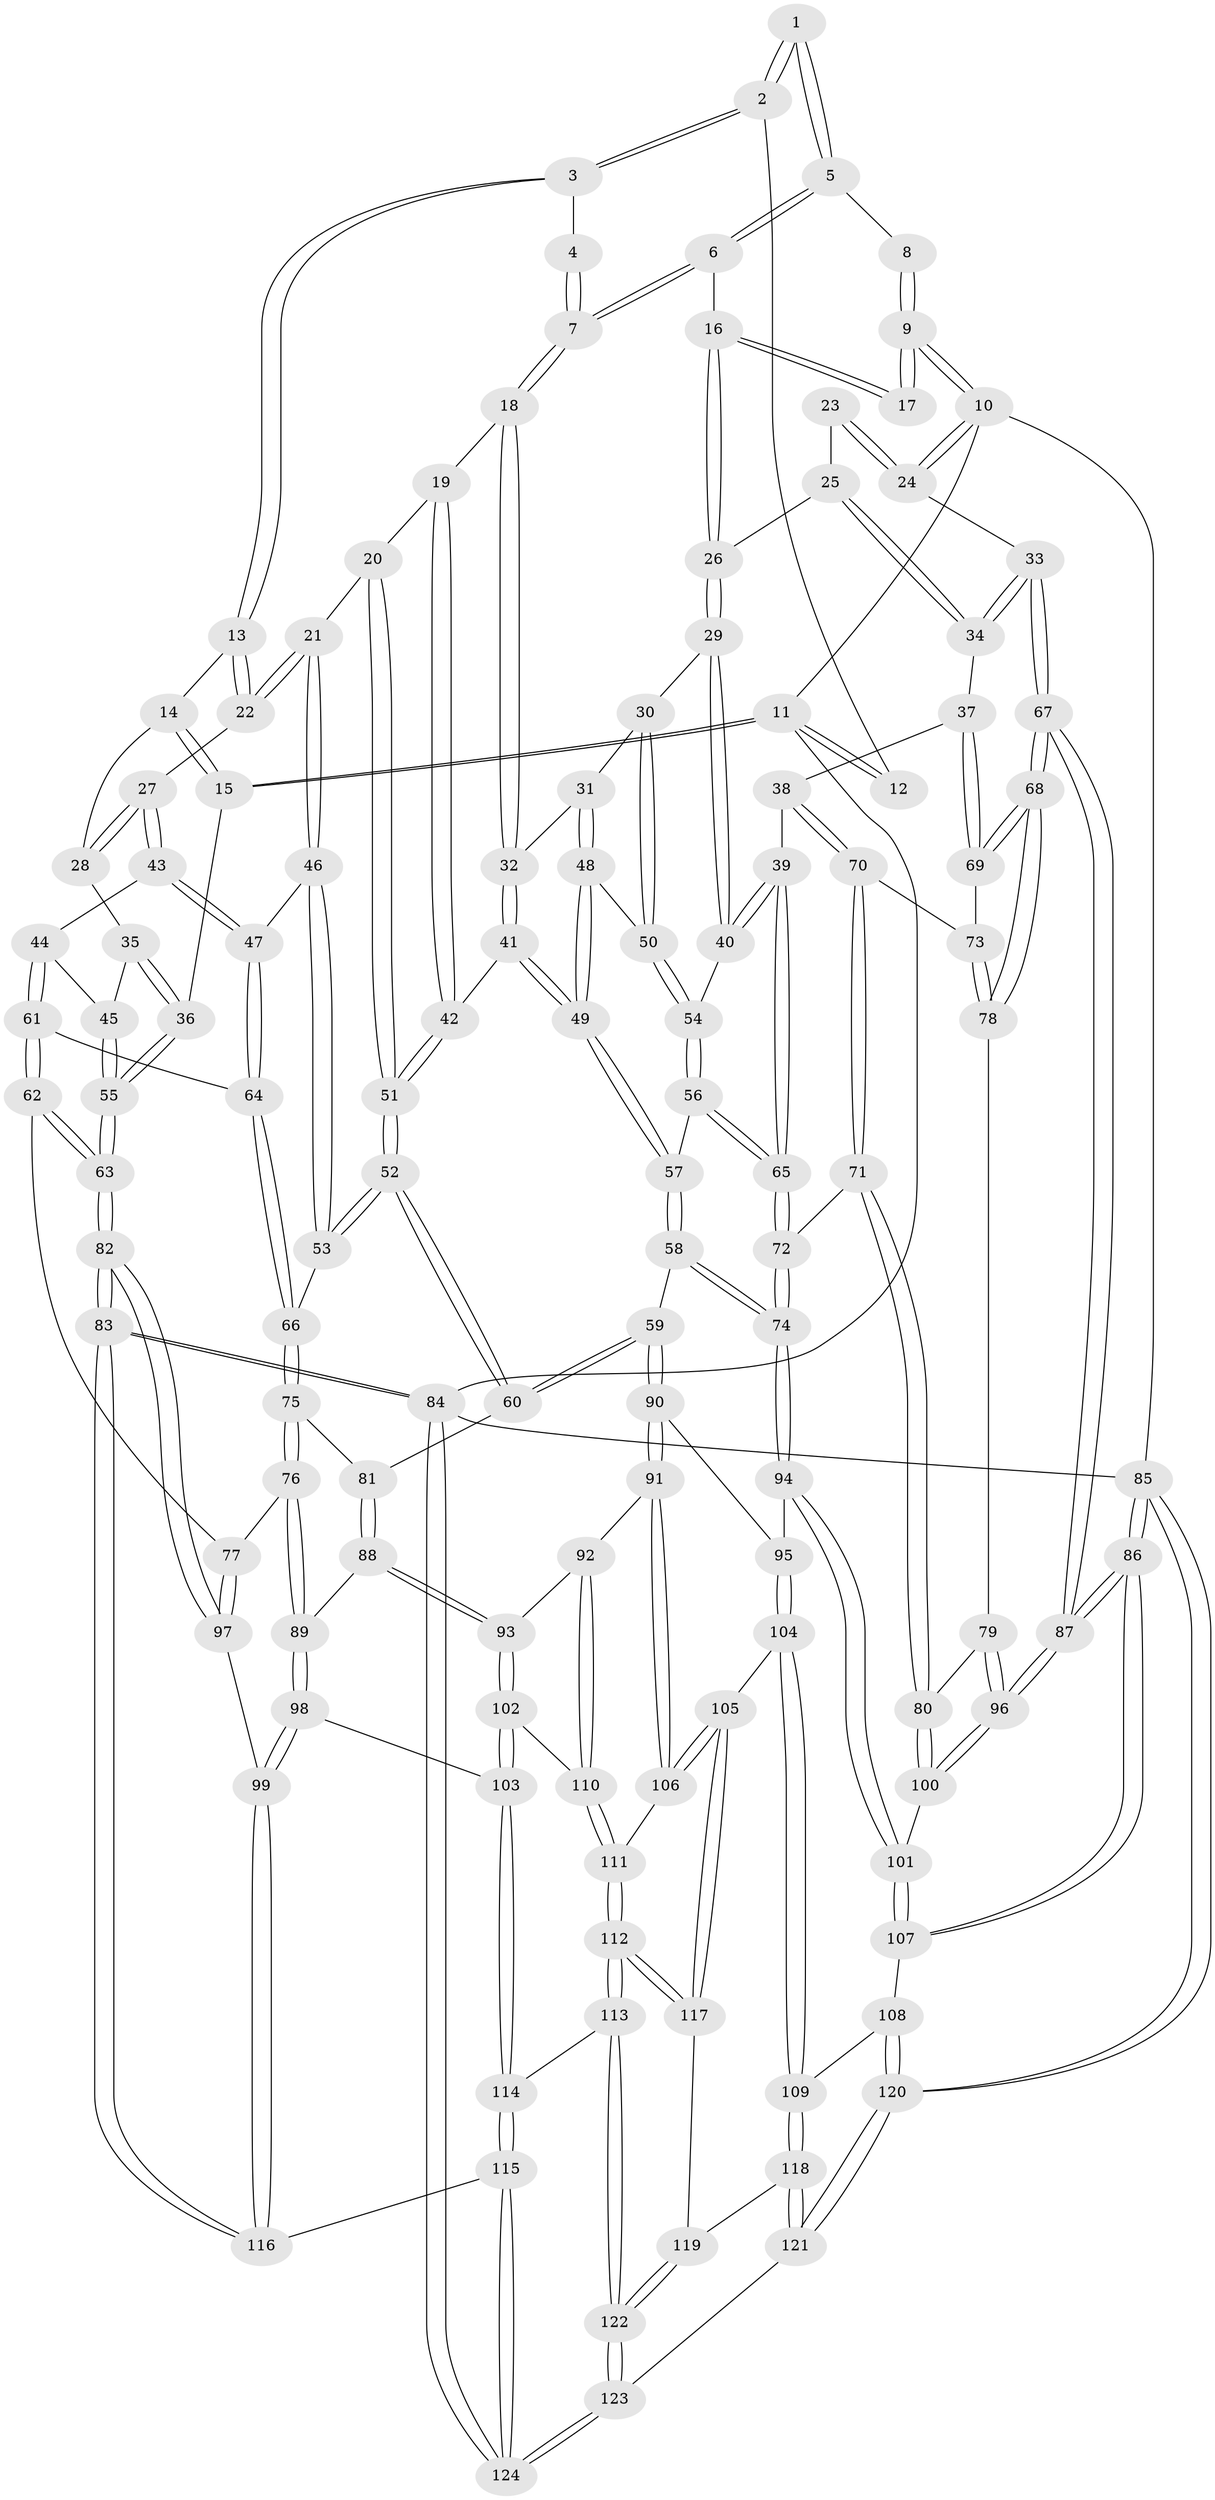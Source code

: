 // coarse degree distribution, {4: 0.44, 3: 0.14666666666666667, 5: 0.28, 6: 0.12, 2: 0.013333333333333334}
// Generated by graph-tools (version 1.1) at 2025/42/03/06/25 10:42:34]
// undirected, 124 vertices, 307 edges
graph export_dot {
graph [start="1"]
  node [color=gray90,style=filled];
  1 [pos="+0.5173094612922351+0.10678437476036659"];
  2 [pos="+0.3263865601720758+0.08089303590293238"];
  3 [pos="+0.3266451845730855+0.11172066023150103"];
  4 [pos="+0.46281238686888976+0.12201333314723316"];
  5 [pos="+0.6398438368961274+0.10863229743450314"];
  6 [pos="+0.6490049157314709+0.14014656269211964"];
  7 [pos="+0.6328906605887102+0.1590616998645375"];
  8 [pos="+0.5846582468060263+0"];
  9 [pos="+1+0"];
  10 [pos="+1+0"];
  11 [pos="+0+0"];
  12 [pos="+0.3107380081332913+0"];
  13 [pos="+0.3255548102231838+0.12755545998597317"];
  14 [pos="+0.09384324506436593+0.1890245592610977"];
  15 [pos="+0+0"];
  16 [pos="+0.6706469174011117+0.14656345178659572"];
  17 [pos="+0.8307904592626729+0.12013982603238456"];
  18 [pos="+0.5795814363604823+0.22986847566546034"];
  19 [pos="+0.5298069115431375+0.24413238990732858"];
  20 [pos="+0.39154699109818136+0.25276947537708533"];
  21 [pos="+0.3772210991841778+0.24479217795208186"];
  22 [pos="+0.35152296283622897+0.21973449742441195"];
  23 [pos="+0.8747301130587286+0.21241891839017074"];
  24 [pos="+1+0.25659189584958514"];
  25 [pos="+0.8596801138107283+0.24150410317072904"];
  26 [pos="+0.7652457100431413+0.27907160195978487"];
  27 [pos="+0.22271231107496656+0.2923581815440453"];
  28 [pos="+0.10815912597977285+0.24628182579884322"];
  29 [pos="+0.7642202871604756+0.3299871996567811"];
  30 [pos="+0.7091135750981341+0.3450435234159772"];
  31 [pos="+0.632536029254087+0.31710851403677975"];
  32 [pos="+0.6110332850644813+0.3011254244690357"];
  33 [pos="+1+0.3093274027332467"];
  34 [pos="+0.903141552750492+0.3901053291682425"];
  35 [pos="+0.08599162290749524+0.29165008649942287"];
  36 [pos="+0+0.3579076134866493"];
  37 [pos="+0.8720093868820132+0.41144956301298863"];
  38 [pos="+0.8687552024964075+0.4124900022447118"];
  39 [pos="+0.8526598368070113+0.4101185435916277"];
  40 [pos="+0.8170525852112083+0.38987713493927184"];
  41 [pos="+0.5798192388905304+0.4022836405227124"];
  42 [pos="+0.5217345806807809+0.4040168746140151"];
  43 [pos="+0.21677968980260506+0.3166431752160385"];
  44 [pos="+0.13269457145866406+0.40328449668917876"];
  45 [pos="+0.10131445455746+0.3786133480740316"];
  46 [pos="+0.28041284083548956+0.42242731415382934"];
  47 [pos="+0.2653411147333715+0.4249711595444591"];
  48 [pos="+0.656003743493424+0.41248023427820185"];
  49 [pos="+0.6098456261361798+0.4393909595123904"];
  50 [pos="+0.685283786081318+0.41209032095699155"];
  51 [pos="+0.4384922505689077+0.45285969048075114"];
  52 [pos="+0.4287251639605522+0.49149780329481296"];
  53 [pos="+0.3927372028388095+0.4790917481083353"];
  54 [pos="+0.7073291641253058+0.43464315655770297"];
  55 [pos="+0+0.45592901524429225"];
  56 [pos="+0.7066674990092432+0.46019583284217896"];
  57 [pos="+0.609074889516743+0.47160179589148293"];
  58 [pos="+0.5847553763227309+0.5606185176548502"];
  59 [pos="+0.4465440499067392+0.5372828526195227"];
  60 [pos="+0.4395578181339917+0.5316725134513955"];
  61 [pos="+0.14279572624158643+0.43006222592857013"];
  62 [pos="+0.06954095945382477+0.5324665541798139"];
  63 [pos="+0+0.47945550842636014"];
  64 [pos="+0.22110374214143952+0.46029843685754596"];
  65 [pos="+0.7298300471581539+0.5230549989172848"];
  66 [pos="+0.23009424807272644+0.5175329081609056"];
  67 [pos="+1+0.6255913273981214"];
  68 [pos="+1+0.5897566209719581"];
  69 [pos="+0.9603362168380312+0.5437750705615054"];
  70 [pos="+0.8536189400631239+0.5280245228133823"];
  71 [pos="+0.753137671730436+0.6168192386797745"];
  72 [pos="+0.7079961359153563+0.6096149601839348"];
  73 [pos="+0.8668946333460996+0.53887560605573"];
  74 [pos="+0.6614989548178308+0.6274302484858328"];
  75 [pos="+0.22906348177704727+0.5452531614592571"];
  76 [pos="+0.19189638837402034+0.6039194040980563"];
  77 [pos="+0.12748744462534067+0.6068422983999041"];
  78 [pos="+0.9104277145535241+0.6129499802951331"];
  79 [pos="+0.876104970947314+0.6401679733863532"];
  80 [pos="+0.8264573480836576+0.6632498017944519"];
  81 [pos="+0.3819186998612802+0.5639547025990439"];
  82 [pos="+0+0.8236147651281841"];
  83 [pos="+0+1"];
  84 [pos="+0+1"];
  85 [pos="+1+1"];
  86 [pos="+1+1"];
  87 [pos="+1+0.9825258301587176"];
  88 [pos="+0.31485245050419647+0.6536874806423206"];
  89 [pos="+0.2501002194205426+0.6687783599343448"];
  90 [pos="+0.44932226151539373+0.6984826268279851"];
  91 [pos="+0.43795300777540347+0.7238735784658576"];
  92 [pos="+0.419956082763972+0.7300489817757227"];
  93 [pos="+0.37818807575859986+0.7173696242388796"];
  94 [pos="+0.6555452116519946+0.6476469184425037"];
  95 [pos="+0.6349521757720752+0.6771515436133099"];
  96 [pos="+1+0.9704549196416689"];
  97 [pos="+0.07088839948702265+0.7023545512296028"];
  98 [pos="+0.2368253421170496+0.773149389171964"];
  99 [pos="+0.19071097874189064+0.795323846865996"];
  100 [pos="+0.8450078965074961+0.7267579484725017"];
  101 [pos="+0.7684940925204783+0.8104455744386438"];
  102 [pos="+0.26936844687229794+0.7821020905632271"];
  103 [pos="+0.26011060253728624+0.7837778916419192"];
  104 [pos="+0.6255742464165499+0.7046712528018421"];
  105 [pos="+0.5327821716779384+0.8174798979195536"];
  106 [pos="+0.5140185899097452+0.8045750608603011"];
  107 [pos="+0.7656499958821669+0.8295741528894031"];
  108 [pos="+0.7253776439861158+0.8536016210579869"];
  109 [pos="+0.6870132226585777+0.8626507640304578"];
  110 [pos="+0.3837182815051347+0.8015956234951477"];
  111 [pos="+0.38897707444841273+0.83976774833667"];
  112 [pos="+0.37807313086381794+0.8951454852202797"];
  113 [pos="+0.3698744934870218+0.9119440912731989"];
  114 [pos="+0.3404227042747233+0.9284967068347085"];
  115 [pos="+0.2896838029878889+1"];
  116 [pos="+0.17167539449045813+0.8363959314624234"];
  117 [pos="+0.534011010094968+0.8240289048734493"];
  118 [pos="+0.6475896454231899+0.8955957837884647"];
  119 [pos="+0.5572482134013156+0.8771100568844209"];
  120 [pos="+0.9018992430171637+1"];
  121 [pos="+0.7422951716068613+1"];
  122 [pos="+0.5094985542160569+0.9513810986969701"];
  123 [pos="+0.5372938989871733+1"];
  124 [pos="+0.22582740264429632+1"];
  1 -- 2;
  1 -- 2;
  1 -- 5;
  1 -- 5;
  2 -- 3;
  2 -- 3;
  2 -- 12;
  3 -- 4;
  3 -- 13;
  3 -- 13;
  4 -- 7;
  4 -- 7;
  5 -- 6;
  5 -- 6;
  5 -- 8;
  6 -- 7;
  6 -- 7;
  6 -- 16;
  7 -- 18;
  7 -- 18;
  8 -- 9;
  8 -- 9;
  9 -- 10;
  9 -- 10;
  9 -- 17;
  9 -- 17;
  10 -- 11;
  10 -- 24;
  10 -- 24;
  10 -- 85;
  11 -- 12;
  11 -- 12;
  11 -- 15;
  11 -- 15;
  11 -- 84;
  13 -- 14;
  13 -- 22;
  13 -- 22;
  14 -- 15;
  14 -- 15;
  14 -- 28;
  15 -- 36;
  16 -- 17;
  16 -- 17;
  16 -- 26;
  16 -- 26;
  18 -- 19;
  18 -- 32;
  18 -- 32;
  19 -- 20;
  19 -- 42;
  19 -- 42;
  20 -- 21;
  20 -- 51;
  20 -- 51;
  21 -- 22;
  21 -- 22;
  21 -- 46;
  21 -- 46;
  22 -- 27;
  23 -- 24;
  23 -- 24;
  23 -- 25;
  24 -- 33;
  25 -- 26;
  25 -- 34;
  25 -- 34;
  26 -- 29;
  26 -- 29;
  27 -- 28;
  27 -- 28;
  27 -- 43;
  27 -- 43;
  28 -- 35;
  29 -- 30;
  29 -- 40;
  29 -- 40;
  30 -- 31;
  30 -- 50;
  30 -- 50;
  31 -- 32;
  31 -- 48;
  31 -- 48;
  32 -- 41;
  32 -- 41;
  33 -- 34;
  33 -- 34;
  33 -- 67;
  33 -- 67;
  34 -- 37;
  35 -- 36;
  35 -- 36;
  35 -- 45;
  36 -- 55;
  36 -- 55;
  37 -- 38;
  37 -- 69;
  37 -- 69;
  38 -- 39;
  38 -- 70;
  38 -- 70;
  39 -- 40;
  39 -- 40;
  39 -- 65;
  39 -- 65;
  40 -- 54;
  41 -- 42;
  41 -- 49;
  41 -- 49;
  42 -- 51;
  42 -- 51;
  43 -- 44;
  43 -- 47;
  43 -- 47;
  44 -- 45;
  44 -- 61;
  44 -- 61;
  45 -- 55;
  45 -- 55;
  46 -- 47;
  46 -- 53;
  46 -- 53;
  47 -- 64;
  47 -- 64;
  48 -- 49;
  48 -- 49;
  48 -- 50;
  49 -- 57;
  49 -- 57;
  50 -- 54;
  50 -- 54;
  51 -- 52;
  51 -- 52;
  52 -- 53;
  52 -- 53;
  52 -- 60;
  52 -- 60;
  53 -- 66;
  54 -- 56;
  54 -- 56;
  55 -- 63;
  55 -- 63;
  56 -- 57;
  56 -- 65;
  56 -- 65;
  57 -- 58;
  57 -- 58;
  58 -- 59;
  58 -- 74;
  58 -- 74;
  59 -- 60;
  59 -- 60;
  59 -- 90;
  59 -- 90;
  60 -- 81;
  61 -- 62;
  61 -- 62;
  61 -- 64;
  62 -- 63;
  62 -- 63;
  62 -- 77;
  63 -- 82;
  63 -- 82;
  64 -- 66;
  64 -- 66;
  65 -- 72;
  65 -- 72;
  66 -- 75;
  66 -- 75;
  67 -- 68;
  67 -- 68;
  67 -- 87;
  67 -- 87;
  68 -- 69;
  68 -- 69;
  68 -- 78;
  68 -- 78;
  69 -- 73;
  70 -- 71;
  70 -- 71;
  70 -- 73;
  71 -- 72;
  71 -- 80;
  71 -- 80;
  72 -- 74;
  72 -- 74;
  73 -- 78;
  73 -- 78;
  74 -- 94;
  74 -- 94;
  75 -- 76;
  75 -- 76;
  75 -- 81;
  76 -- 77;
  76 -- 89;
  76 -- 89;
  77 -- 97;
  77 -- 97;
  78 -- 79;
  79 -- 80;
  79 -- 96;
  79 -- 96;
  80 -- 100;
  80 -- 100;
  81 -- 88;
  81 -- 88;
  82 -- 83;
  82 -- 83;
  82 -- 97;
  82 -- 97;
  83 -- 84;
  83 -- 84;
  83 -- 116;
  83 -- 116;
  84 -- 124;
  84 -- 124;
  84 -- 85;
  85 -- 86;
  85 -- 86;
  85 -- 120;
  85 -- 120;
  86 -- 87;
  86 -- 87;
  86 -- 107;
  86 -- 107;
  87 -- 96;
  87 -- 96;
  88 -- 89;
  88 -- 93;
  88 -- 93;
  89 -- 98;
  89 -- 98;
  90 -- 91;
  90 -- 91;
  90 -- 95;
  91 -- 92;
  91 -- 106;
  91 -- 106;
  92 -- 93;
  92 -- 110;
  92 -- 110;
  93 -- 102;
  93 -- 102;
  94 -- 95;
  94 -- 101;
  94 -- 101;
  95 -- 104;
  95 -- 104;
  96 -- 100;
  96 -- 100;
  97 -- 99;
  98 -- 99;
  98 -- 99;
  98 -- 103;
  99 -- 116;
  99 -- 116;
  100 -- 101;
  101 -- 107;
  101 -- 107;
  102 -- 103;
  102 -- 103;
  102 -- 110;
  103 -- 114;
  103 -- 114;
  104 -- 105;
  104 -- 109;
  104 -- 109;
  105 -- 106;
  105 -- 106;
  105 -- 117;
  105 -- 117;
  106 -- 111;
  107 -- 108;
  108 -- 109;
  108 -- 120;
  108 -- 120;
  109 -- 118;
  109 -- 118;
  110 -- 111;
  110 -- 111;
  111 -- 112;
  111 -- 112;
  112 -- 113;
  112 -- 113;
  112 -- 117;
  112 -- 117;
  113 -- 114;
  113 -- 122;
  113 -- 122;
  114 -- 115;
  114 -- 115;
  115 -- 116;
  115 -- 124;
  115 -- 124;
  117 -- 119;
  118 -- 119;
  118 -- 121;
  118 -- 121;
  119 -- 122;
  119 -- 122;
  120 -- 121;
  120 -- 121;
  121 -- 123;
  122 -- 123;
  122 -- 123;
  123 -- 124;
  123 -- 124;
}
